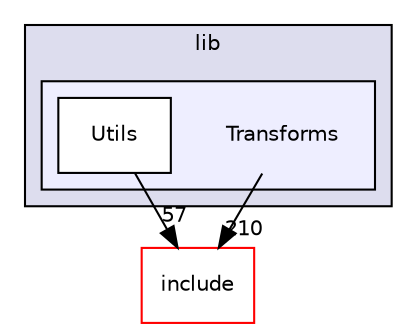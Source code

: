 digraph "lib/Transforms" {
  bgcolor=transparent;
  compound=true
  node [ fontsize="10", fontname="Helvetica"];
  edge [ labelfontsize="10", labelfontname="Helvetica"];
  subgraph clusterdir_97aefd0d527b934f1d99a682da8fe6a9 {
    graph [ bgcolor="#ddddee", pencolor="black", label="lib" fontname="Helvetica", fontsize="10", URL="dir_97aefd0d527b934f1d99a682da8fe6a9.html"]
  subgraph clusterdir_a72932e0778af28115095468f6286ff8 {
    graph [ bgcolor="#eeeeff", pencolor="black", label="" URL="dir_a72932e0778af28115095468f6286ff8.html"];
    dir_a72932e0778af28115095468f6286ff8 [shape=plaintext label="Transforms"];
    dir_f75c00afeb315f44d76556a7c675e6e8 [shape=box label="Utils" color="black" fillcolor="white" style="filled" URL="dir_f75c00afeb315f44d76556a7c675e6e8.html"];
  }
  }
  dir_d44c64559bbebec7f509842c48db8b23 [shape=box label="include" color="red" URL="dir_d44c64559bbebec7f509842c48db8b23.html"];
  dir_a72932e0778af28115095468f6286ff8->dir_d44c64559bbebec7f509842c48db8b23 [headlabel="210", labeldistance=1.5 headhref="dir_000055_000000.html"];
  dir_f75c00afeb315f44d76556a7c675e6e8->dir_d44c64559bbebec7f509842c48db8b23 [headlabel="57", labeldistance=1.5 headhref="dir_000056_000000.html"];
}
